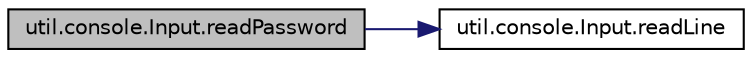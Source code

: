 digraph "util.console.Input.readPassword"
{
 // LATEX_PDF_SIZE
  bgcolor="transparent";
  edge [fontname="Helvetica",fontsize="10",labelfontname="Helvetica",labelfontsize="10"];
  node [fontname="Helvetica",fontsize="10",shape=record];
  rankdir="LR";
  Node1 [label="util.console.Input.readPassword",height=0.2,width=0.4,color="black", fillcolor="grey75", style="filled", fontcolor="black",tooltip="Previa stampa del messaggio : \"password: \" Permette l' immissione da util.console di una password com..."];
  Node1 -> Node2 [color="midnightblue",fontsize="10",style="solid",fontname="Helvetica"];
  Node2 [label="util.console.Input.readLine",height=0.2,width=0.4,color="black",URL="$d0/dc0/a00033_a7b3ceb62bd787571d5be406ef5e94890.html#a7b3ceb62bd787571d5be406ef5e94890",tooltip="Previa stampa di un messaggio, preleva dalla util.console o dal System.in, se non dovesse esserci una..."];
}
